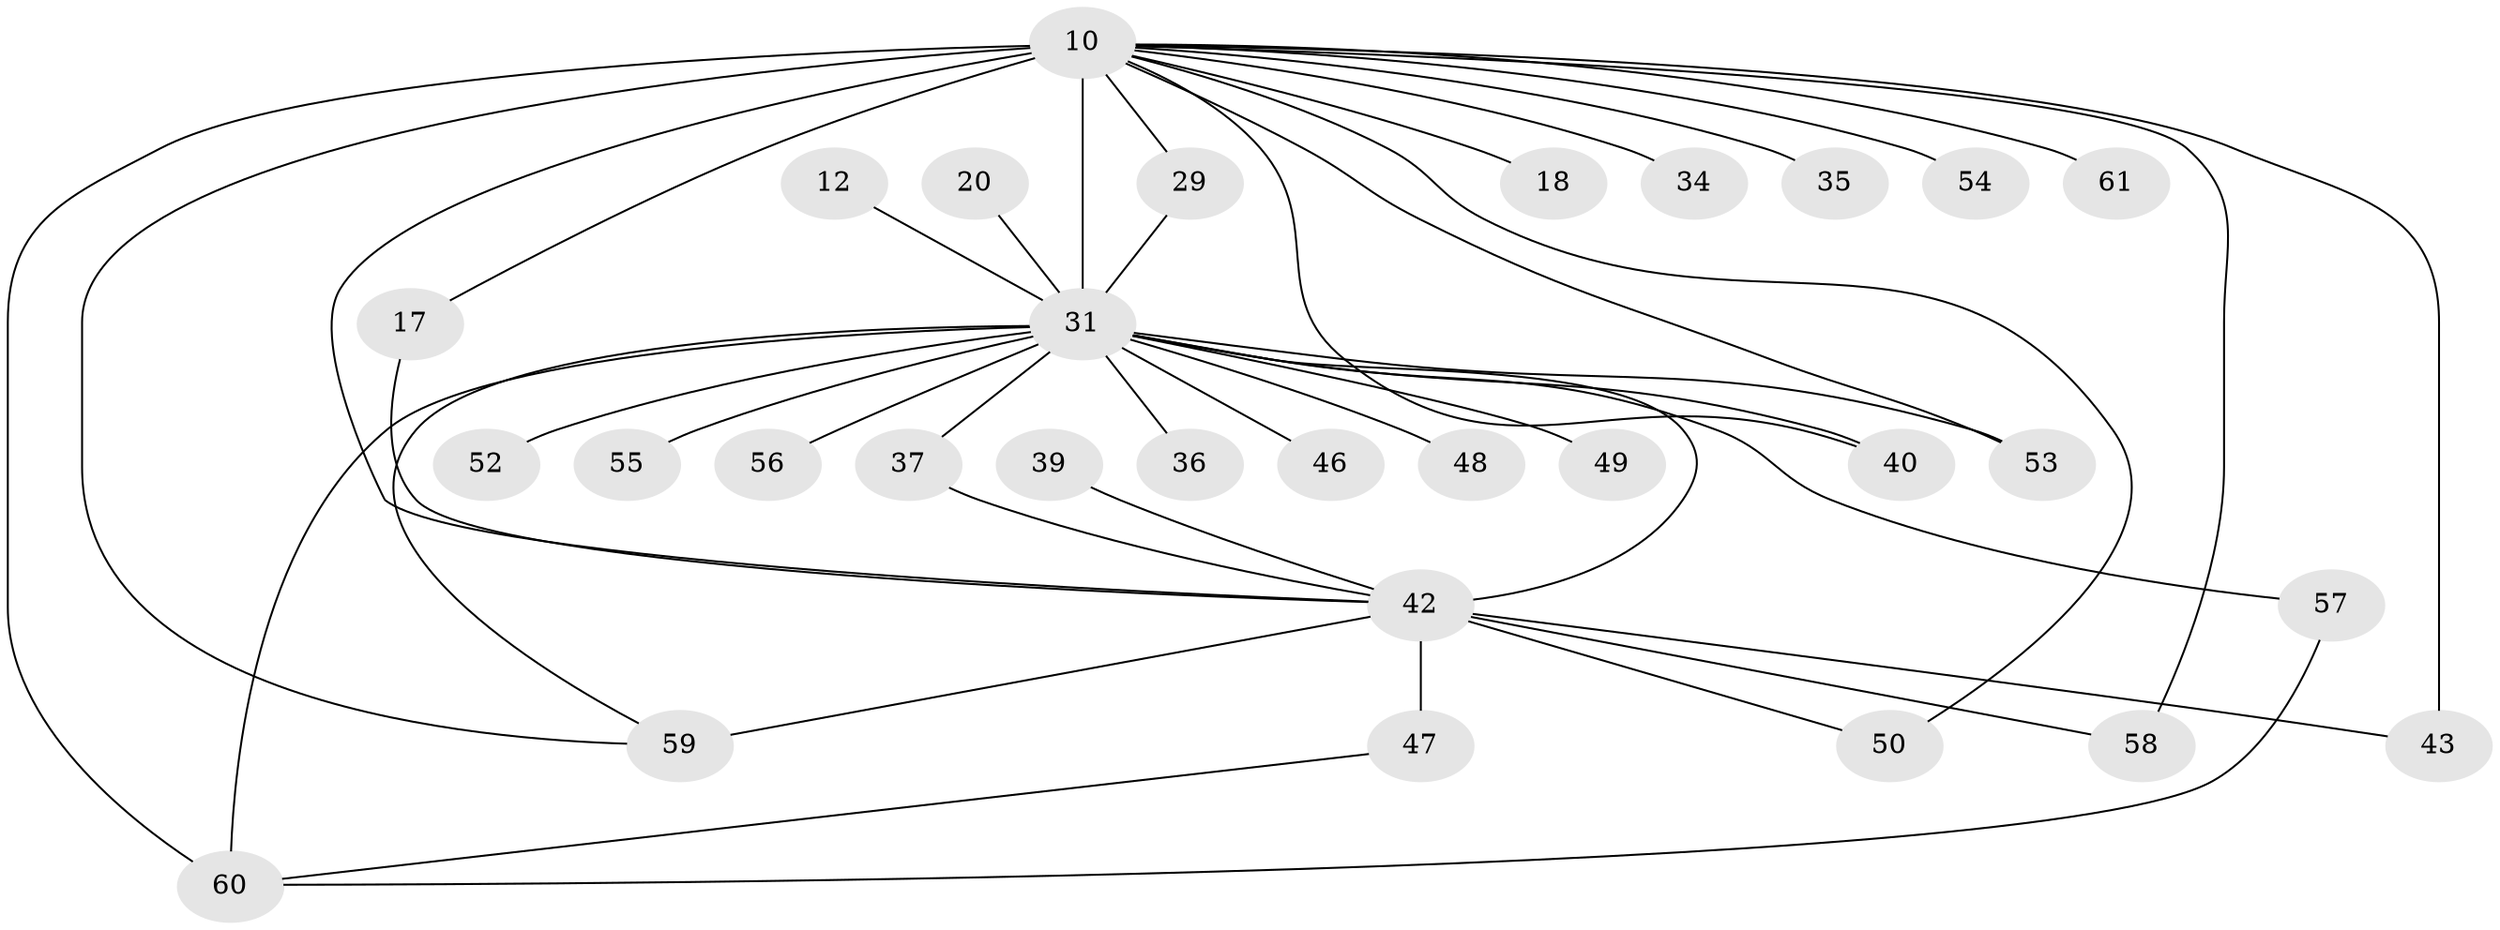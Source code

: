 // original degree distribution, {17: 0.04918032786885246, 16: 0.04918032786885246, 11: 0.01639344262295082, 19: 0.03278688524590164, 24: 0.01639344262295082, 6: 0.01639344262295082, 2: 0.6065573770491803, 3: 0.16393442622950818, 4: 0.04918032786885246}
// Generated by graph-tools (version 1.1) at 2025/48/03/04/25 21:48:47]
// undirected, 30 vertices, 43 edges
graph export_dot {
graph [start="1"]
  node [color=gray90,style=filled];
  10 [super="+9+6"];
  12;
  17;
  18;
  20;
  29 [super="+27"];
  31 [super="+22+28"];
  34;
  35;
  36;
  37;
  39;
  40;
  42 [super="+2+14"];
  43 [super="+38"];
  46;
  47 [super="+33"];
  48 [super="+41"];
  49;
  50;
  52;
  53;
  54;
  55 [super="+13"];
  56;
  57;
  58 [super="+44"];
  59 [super="+32+25+45"];
  60 [super="+23+30+51+16+19"];
  61;
  10 -- 34 [weight=2];
  10 -- 50;
  10 -- 53;
  10 -- 54 [weight=2];
  10 -- 60 [weight=5];
  10 -- 61 [weight=2];
  10 -- 35 [weight=2];
  10 -- 17;
  10 -- 18 [weight=2];
  10 -- 29 [weight=2];
  10 -- 31 [weight=19];
  10 -- 40;
  10 -- 43 [weight=2];
  10 -- 58;
  10 -- 42 [weight=7];
  10 -- 59 [weight=2];
  12 -- 31 [weight=2];
  17 -- 42;
  20 -- 31 [weight=2];
  29 -- 31;
  31 -- 36 [weight=2];
  31 -- 42 [weight=12];
  31 -- 46;
  31 -- 48 [weight=3];
  31 -- 52 [weight=2];
  31 -- 53;
  31 -- 55 [weight=3];
  31 -- 56 [weight=2];
  31 -- 57;
  31 -- 37;
  31 -- 40;
  31 -- 49 [weight=2];
  31 -- 60 [weight=4];
  31 -- 59;
  37 -- 42;
  39 -- 42 [weight=2];
  42 -- 43;
  42 -- 47 [weight=2];
  42 -- 50;
  42 -- 58;
  42 -- 59 [weight=3];
  47 -- 60;
  57 -- 60;
}
